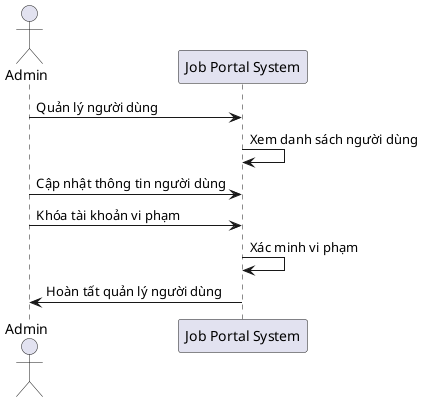@startuml
actor "Admin" as A
participant "Job Portal System" as JPS

A -> JPS: Quản lý người dùng
JPS -> JPS: Xem danh sách người dùng
A -> JPS: Cập nhật thông tin người dùng
A -> JPS: Khóa tài khoản vi phạm
JPS -> JPS: Xác minh vi phạm
JPS -> A: Hoàn tất quản lý người dùng

@enduml